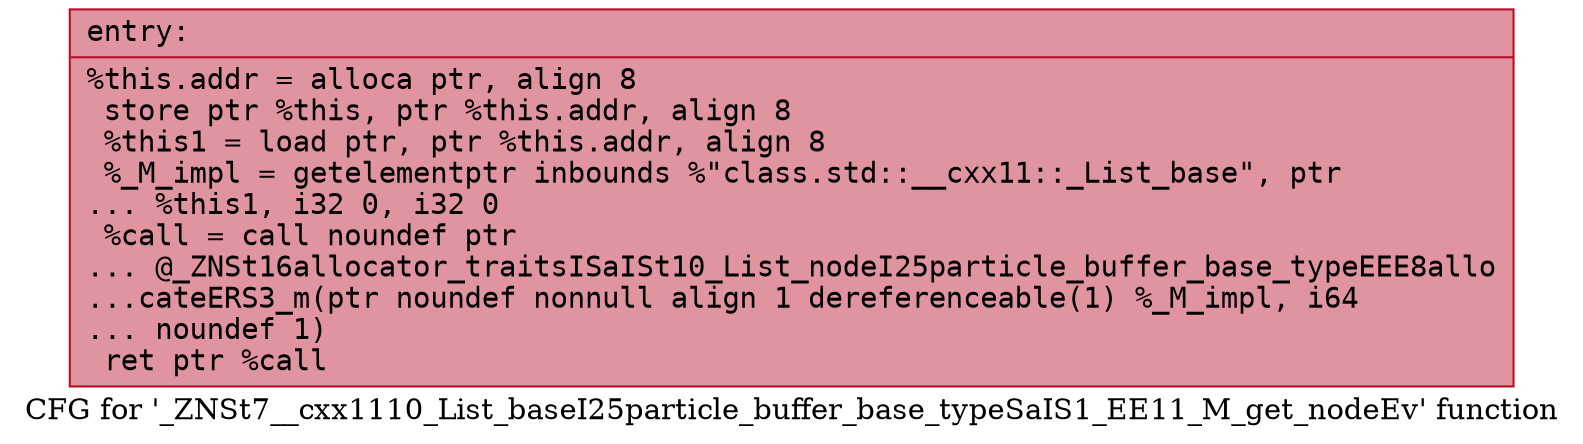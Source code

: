 digraph "CFG for '_ZNSt7__cxx1110_List_baseI25particle_buffer_base_typeSaIS1_EE11_M_get_nodeEv' function" {
	label="CFG for '_ZNSt7__cxx1110_List_baseI25particle_buffer_base_typeSaIS1_EE11_M_get_nodeEv' function";

	Node0x558b695398b0 [shape=record,color="#b70d28ff", style=filled, fillcolor="#b70d2870" fontname="Courier",label="{entry:\l|  %this.addr = alloca ptr, align 8\l  store ptr %this, ptr %this.addr, align 8\l  %this1 = load ptr, ptr %this.addr, align 8\l  %_M_impl = getelementptr inbounds %\"class.std::__cxx11::_List_base\", ptr\l... %this1, i32 0, i32 0\l  %call = call noundef ptr\l... @_ZNSt16allocator_traitsISaISt10_List_nodeI25particle_buffer_base_typeEEE8allo\l...cateERS3_m(ptr noundef nonnull align 1 dereferenceable(1) %_M_impl, i64\l... noundef 1)\l  ret ptr %call\l}"];
}
